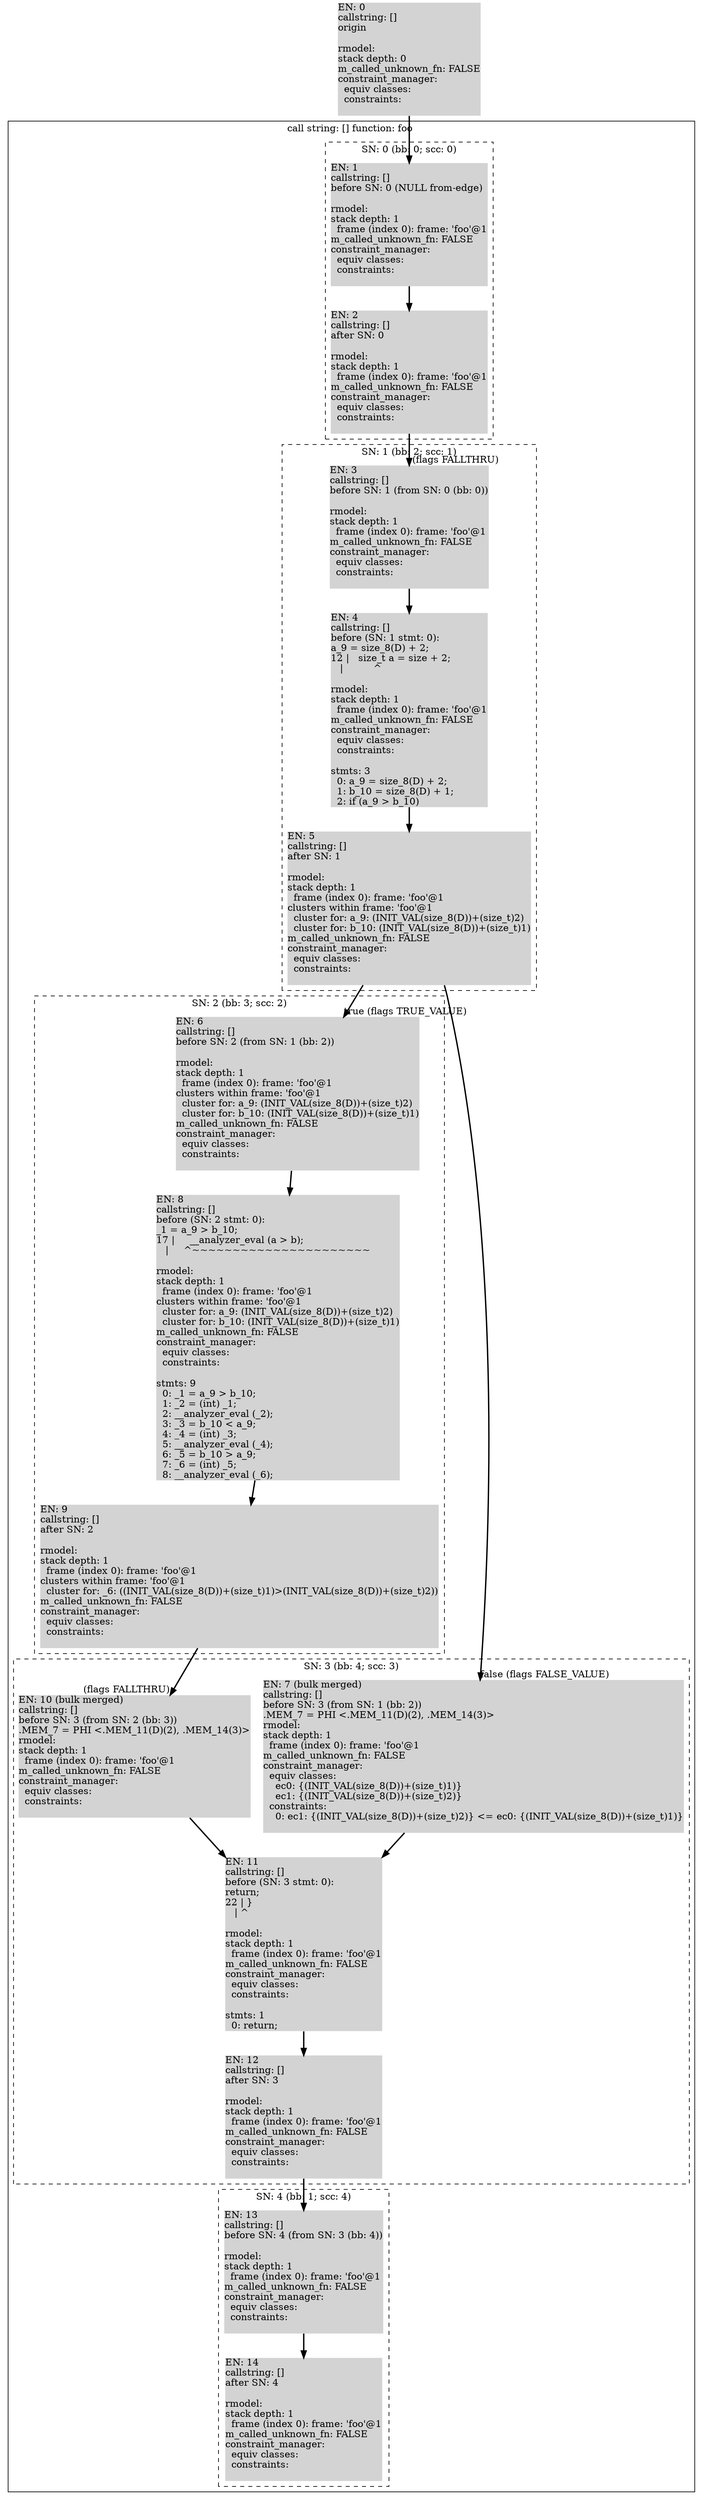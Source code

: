 digraph "base" {
overlap=false;
compound=true;
exploded_node_0 [shape=none,margin=0,style=filled,fillcolor=lightgrey,label="EN:\ 0\l\
callstring:\ []\l\
origin\l\
\l\
rmodel:\l\
stack\ depth:\ 0\l\
m_called_unknown_fn:\ FALSE\l\
constraint_manager:\l\
\ \ equiv\ classes:\l\
\ \ constraints:\l\
\l\
"];

  subgraph "cluster_function_foo" {
    label="call string: [] function: foo ";
    subgraph "cluster_supernode_3" {
      style="dashed";
      label="SN: 3 (bb: 4; scc: 3)";
exploded_node_12 [shape=none,margin=0,style=filled,fillcolor=lightgrey,label="EN:\ 12\l\
callstring:\ []\l\
after\ SN:\ 3\l\
\l\
rmodel:\l\
stack\ depth:\ 1\l\
\ \ frame\ (index\ 0):\ frame:\ 'foo'@1\l\
m_called_unknown_fn:\ FALSE\l\
constraint_manager:\l\
\ \ equiv\ classes:\l\
\ \ constraints:\l\
\l\
"];

    }
  }
  subgraph "cluster_function_foo" {
    label="call string: [] function: foo ";
    subgraph "cluster_supernode_0" {
      style="dashed";
      label="SN: 0 (bb: 0; scc: 0)";
exploded_node_1 [shape=none,margin=0,style=filled,fillcolor=lightgrey,label="EN:\ 1\l\
callstring:\ []\l\
before\ SN:\ 0\ (NULL\ from-edge)\l\
\l\
rmodel:\l\
stack\ depth:\ 1\l\
\ \ frame\ (index\ 0):\ frame:\ 'foo'@1\l\
m_called_unknown_fn:\ FALSE\l\
constraint_manager:\l\
\ \ equiv\ classes:\l\
\ \ constraints:\l\
\l\
"];

    }
  }
  subgraph "cluster_function_foo" {
    label="call string: [] function: foo ";
    subgraph "cluster_supernode_0" {
      style="dashed";
      label="SN: 0 (bb: 0; scc: 0)";
exploded_node_2 [shape=none,margin=0,style=filled,fillcolor=lightgrey,label="EN:\ 2\l\
callstring:\ []\l\
after\ SN:\ 0\l\
\l\
rmodel:\l\
stack\ depth:\ 1\l\
\ \ frame\ (index\ 0):\ frame:\ 'foo'@1\l\
m_called_unknown_fn:\ FALSE\l\
constraint_manager:\l\
\ \ equiv\ classes:\l\
\ \ constraints:\l\
\l\
"];

    }
  }
  subgraph "cluster_function_foo" {
    label="call string: [] function: foo ";
    subgraph "cluster_supernode_4" {
      style="dashed";
      label="SN: 4 (bb: 1; scc: 4)";
exploded_node_14 [shape=none,margin=0,style=filled,fillcolor=lightgrey,label="EN:\ 14\l\
callstring:\ []\l\
after\ SN:\ 4\l\
\l\
rmodel:\l\
stack\ depth:\ 1\l\
\ \ frame\ (index\ 0):\ frame:\ 'foo'@1\l\
m_called_unknown_fn:\ FALSE\l\
constraint_manager:\l\
\ \ equiv\ classes:\l\
\ \ constraints:\l\
\l\
"];

    }
  }
  subgraph "cluster_function_foo" {
    label="call string: [] function: foo ";
    subgraph "cluster_supernode_2" {
      style="dashed";
      label="SN: 2 (bb: 3; scc: 2)";
exploded_node_6 [shape=none,margin=0,style=filled,fillcolor=lightgrey,label="EN:\ 6\l\
callstring:\ []\l\
before\ SN:\ 2\ (from\ SN:\ 1\ (bb:\ 2))\l\
\l\
rmodel:\l\
stack\ depth:\ 1\l\
\ \ frame\ (index\ 0):\ frame:\ 'foo'@1\l\
clusters\ within\ frame:\ 'foo'@1\l\
\ \ cluster\ for:\ a_9:\ (INIT_VAL(size_8(D))+(size_t)2)\l\
\ \ cluster\ for:\ b_10:\ (INIT_VAL(size_8(D))+(size_t)1)\l\
m_called_unknown_fn:\ FALSE\l\
constraint_manager:\l\
\ \ equiv\ classes:\l\
\ \ constraints:\l\
\l\
"];

    }
  }
  subgraph "cluster_function_foo" {
    label="call string: [] function: foo ";
    subgraph "cluster_supernode_1" {
      style="dashed";
      label="SN: 1 (bb: 2; scc: 1)";
exploded_node_5 [shape=none,margin=0,style=filled,fillcolor=lightgrey,label="EN:\ 5\l\
callstring:\ []\l\
after\ SN:\ 1\l\
\l\
rmodel:\l\
stack\ depth:\ 1\l\
\ \ frame\ (index\ 0):\ frame:\ 'foo'@1\l\
clusters\ within\ frame:\ 'foo'@1\l\
\ \ cluster\ for:\ a_9:\ (INIT_VAL(size_8(D))+(size_t)2)\l\
\ \ cluster\ for:\ b_10:\ (INIT_VAL(size_8(D))+(size_t)1)\l\
m_called_unknown_fn:\ FALSE\l\
constraint_manager:\l\
\ \ equiv\ classes:\l\
\ \ constraints:\l\
\l\
"];

    }
  }
  subgraph "cluster_function_foo" {
    label="call string: [] function: foo ";
    subgraph "cluster_supernode_3" {
      style="dashed";
      label="SN: 3 (bb: 4; scc: 3)";
exploded_node_11 [shape=none,margin=0,style=filled,fillcolor=lightgrey,label="EN:\ 11\l\
callstring:\ []\l\
before\ (SN:\ 3\ stmt:\ 0):\ \l\
return;\l\
22\ \|\ \}\l\
\ \ \ \|\ ^\l\
\l\
rmodel:\l\
stack\ depth:\ 1\l\
\ \ frame\ (index\ 0):\ frame:\ 'foo'@1\l\
m_called_unknown_fn:\ FALSE\l\
constraint_manager:\l\
\ \ equiv\ classes:\l\
\ \ constraints:\l\
\l\
stmts:\ 1\l\
\ \ 0:\ return;\l\
"];

    }
  }
  subgraph "cluster_function_foo" {
    label="call string: [] function: foo ";
    subgraph "cluster_supernode_3" {
      style="dashed";
      label="SN: 3 (bb: 4; scc: 3)";
exploded_node_10 [shape=none,margin=0,style=filled,fillcolor=lightgrey,label="EN:\ 10\ (bulk\ merged)\l\
callstring:\ []\l\
before\ SN:\ 3\ (from\ SN:\ 2\ (bb:\ 3))\l\
.MEM_7\ =\ PHI\ \<.MEM_11(D)(2),\ .MEM_14(3)\>\l\
rmodel:\l\
stack\ depth:\ 1\l\
\ \ frame\ (index\ 0):\ frame:\ 'foo'@1\l\
m_called_unknown_fn:\ FALSE\l\
constraint_manager:\l\
\ \ equiv\ classes:\l\
\ \ constraints:\l\
\l\
"];

    }
  }
  subgraph "cluster_function_foo" {
    label="call string: [] function: foo ";
    subgraph "cluster_supernode_2" {
      style="dashed";
      label="SN: 2 (bb: 3; scc: 2)";
exploded_node_9 [shape=none,margin=0,style=filled,fillcolor=lightgrey,label="EN:\ 9\l\
callstring:\ []\l\
after\ SN:\ 2\l\
\l\
rmodel:\l\
stack\ depth:\ 1\l\
\ \ frame\ (index\ 0):\ frame:\ 'foo'@1\l\
clusters\ within\ frame:\ 'foo'@1\l\
\ \ cluster\ for:\ _6:\ ((INIT_VAL(size_8(D))+(size_t)1)\>(INIT_VAL(size_8(D))+(size_t)2))\l\
m_called_unknown_fn:\ FALSE\l\
constraint_manager:\l\
\ \ equiv\ classes:\l\
\ \ constraints:\l\
\l\
"];

    }
  }
  subgraph "cluster_function_foo" {
    label="call string: [] function: foo ";
    subgraph "cluster_supernode_4" {
      style="dashed";
      label="SN: 4 (bb: 1; scc: 4)";
exploded_node_13 [shape=none,margin=0,style=filled,fillcolor=lightgrey,label="EN:\ 13\l\
callstring:\ []\l\
before\ SN:\ 4\ (from\ SN:\ 3\ (bb:\ 4))\l\
\l\
rmodel:\l\
stack\ depth:\ 1\l\
\ \ frame\ (index\ 0):\ frame:\ 'foo'@1\l\
m_called_unknown_fn:\ FALSE\l\
constraint_manager:\l\
\ \ equiv\ classes:\l\
\ \ constraints:\l\
\l\
"];

    }
  }
  subgraph "cluster_function_foo" {
    label="call string: [] function: foo ";
    subgraph "cluster_supernode_1" {
      style="dashed";
      label="SN: 1 (bb: 2; scc: 1)";
exploded_node_3 [shape=none,margin=0,style=filled,fillcolor=lightgrey,label="EN:\ 3\l\
callstring:\ []\l\
before\ SN:\ 1\ (from\ SN:\ 0\ (bb:\ 0))\l\
\l\
rmodel:\l\
stack\ depth:\ 1\l\
\ \ frame\ (index\ 0):\ frame:\ 'foo'@1\l\
m_called_unknown_fn:\ FALSE\l\
constraint_manager:\l\
\ \ equiv\ classes:\l\
\ \ constraints:\l\
\l\
"];

    }
  }
  subgraph "cluster_function_foo" {
    label="call string: [] function: foo ";
    subgraph "cluster_supernode_1" {
      style="dashed";
      label="SN: 1 (bb: 2; scc: 1)";
exploded_node_4 [shape=none,margin=0,style=filled,fillcolor=lightgrey,label="EN:\ 4\l\
callstring:\ []\l\
before\ (SN:\ 1\ stmt:\ 0):\ \l\
a_9\ =\ size_8(D)\ +\ 2;\l\
12\ \|\ \ \ size_t\ a\ =\ size\ +\ 2;\l\
\ \ \ \|\ \ \ \ \ \ \ \ \ \ ^\l\
\l\
rmodel:\l\
stack\ depth:\ 1\l\
\ \ frame\ (index\ 0):\ frame:\ 'foo'@1\l\
m_called_unknown_fn:\ FALSE\l\
constraint_manager:\l\
\ \ equiv\ classes:\l\
\ \ constraints:\l\
\l\
stmts:\ 3\l\
\ \ 0:\ a_9\ =\ size_8(D)\ +\ 2;\l\
\ \ 1:\ b_10\ =\ size_8(D)\ +\ 1;\l\
\ \ 2:\ if\ (a_9\ \>\ b_10)\l\
"];

    }
  }
  subgraph "cluster_function_foo" {
    label="call string: [] function: foo ";
    subgraph "cluster_supernode_2" {
      style="dashed";
      label="SN: 2 (bb: 3; scc: 2)";
exploded_node_8 [shape=none,margin=0,style=filled,fillcolor=lightgrey,label="EN:\ 8\l\
callstring:\ []\l\
before\ (SN:\ 2\ stmt:\ 0):\ \l\
_1\ =\ a_9\ \>\ b_10;\l\
17\ \|\ \ \ \ \ __analyzer_eval\ (a\ \>\ b);\l\
\ \ \ \|\ \ \ \ \ ^~~~~~~~~~~~~~~~~~~~~~~\l\
\l\
rmodel:\l\
stack\ depth:\ 1\l\
\ \ frame\ (index\ 0):\ frame:\ 'foo'@1\l\
clusters\ within\ frame:\ 'foo'@1\l\
\ \ cluster\ for:\ a_9:\ (INIT_VAL(size_8(D))+(size_t)2)\l\
\ \ cluster\ for:\ b_10:\ (INIT_VAL(size_8(D))+(size_t)1)\l\
m_called_unknown_fn:\ FALSE\l\
constraint_manager:\l\
\ \ equiv\ classes:\l\
\ \ constraints:\l\
\l\
stmts:\ 9\l\
\ \ 0:\ _1\ =\ a_9\ \>\ b_10;\l\
\ \ 1:\ _2\ =\ (int)\ _1;\l\
\ \ 2:\ __analyzer_eval\ (_2);\l\
\ \ 3:\ _3\ =\ b_10\ \<\ a_9;\l\
\ \ 4:\ _4\ =\ (int)\ _3;\l\
\ \ 5:\ __analyzer_eval\ (_4);\l\
\ \ 6:\ _5\ =\ b_10\ \>\ a_9;\l\
\ \ 7:\ _6\ =\ (int)\ _5;\l\
\ \ 8:\ __analyzer_eval\ (_6);\l\
"];

    }
  }
  subgraph "cluster_function_foo" {
    label="call string: [] function: foo ";
    subgraph "cluster_supernode_3" {
      style="dashed";
      label="SN: 3 (bb: 4; scc: 3)";
exploded_node_7 [shape=none,margin=0,style=filled,fillcolor=lightgrey,label="EN:\ 7\ (bulk\ merged)\l\
callstring:\ []\l\
before\ SN:\ 3\ (from\ SN:\ 1\ (bb:\ 2))\l\
.MEM_7\ =\ PHI\ \<.MEM_11(D)(2),\ .MEM_14(3)\>\l\
rmodel:\l\
stack\ depth:\ 1\l\
\ \ frame\ (index\ 0):\ frame:\ 'foo'@1\l\
m_called_unknown_fn:\ FALSE\l\
constraint_manager:\l\
\ \ equiv\ classes:\l\
\ \ \ \ ec0:\ \{(INIT_VAL(size_8(D))+(size_t)1)\}\l\
\ \ \ \ ec1:\ \{(INIT_VAL(size_8(D))+(size_t)2)\}\l\
\ \ constraints:\l\
\ \ \ \ 0:\ ec1:\ \{(INIT_VAL(size_8(D))+(size_t)2)\}\ \<=\ ec0:\ \{(INIT_VAL(size_8(D))+(size_t)1)\}\l\
\l\
"];

    }
  }
exploded_node_0 -> exploded_node_1 [style="solid,bold", color=black, weight=10, constraint=true, headlabel=""];
exploded_node_1 -> exploded_node_2 [style="solid,bold", color=black, weight=10, constraint=true, headlabel=""];
exploded_node_2 -> exploded_node_3 [style="solid,bold", color=black, weight=10, constraint=true, headlabel=" (flags FALLTHRU)"];
exploded_node_3 -> exploded_node_4 [style="solid,bold", color=black, weight=10, constraint=true, headlabel=""];
exploded_node_4 -> exploded_node_5 [style="solid,bold", color=black, weight=10, constraint=true, headlabel=""];
exploded_node_5 -> exploded_node_6 [style="solid,bold", color=black, weight=10, constraint=true, headlabel="true (flags TRUE_VALUE)"];
exploded_node_5 -> exploded_node_7 [style="solid,bold", color=black, weight=10, constraint=true, headlabel="false (flags FALSE_VALUE)"];
exploded_node_6 -> exploded_node_8 [style="solid,bold", color=black, weight=10, constraint=true, headlabel=""];
exploded_node_8 -> exploded_node_9 [style="solid,bold", color=black, weight=10, constraint=true, headlabel=""];
exploded_node_9 -> exploded_node_10 [style="solid,bold", color=black, weight=10, constraint=true, headlabel=" (flags FALLTHRU)"];
exploded_node_7 -> exploded_node_11 [style="solid,bold", color=black, weight=10, constraint=true, headlabel=""];
exploded_node_10 -> exploded_node_11 [style="solid,bold", color=black, weight=10, constraint=true, headlabel=""];
exploded_node_11 -> exploded_node_12 [style="solid,bold", color=black, weight=10, constraint=true, headlabel=""];
exploded_node_12 -> exploded_node_13 [style="solid,bold", color=black, weight=10, constraint=true, headlabel=""];
exploded_node_13 -> exploded_node_14 [style="solid,bold", color=black, weight=10, constraint=true, headlabel=""];
}
